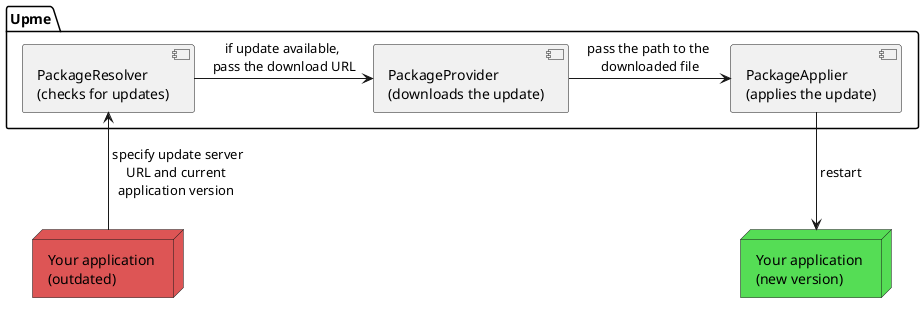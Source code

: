 @startuml
skinparam backgroundColor transparent
'skinparam linetype ortho // orthogonal lines for cleaner routing

package "Upme" {
    [PackageResolver\n(checks for updates)] as resolver
    [PackageProvider\n(downloads the update)] as provider
    [PackageApplier\n(applies the update)] as applier
}
node "Your application \n(outdated)" as old_app #dd5555
node "Your application \n(new version)" as new_app #55dd55

old_app -up-> resolver : " specify update server\nURL and current\napplication version"
resolver -right-> provider : "if update available, \npass the download URL"
provider -right-> applier : "pass the path to the \ndownloaded file"
applier -down-> new_app : " restart"

@enduml
